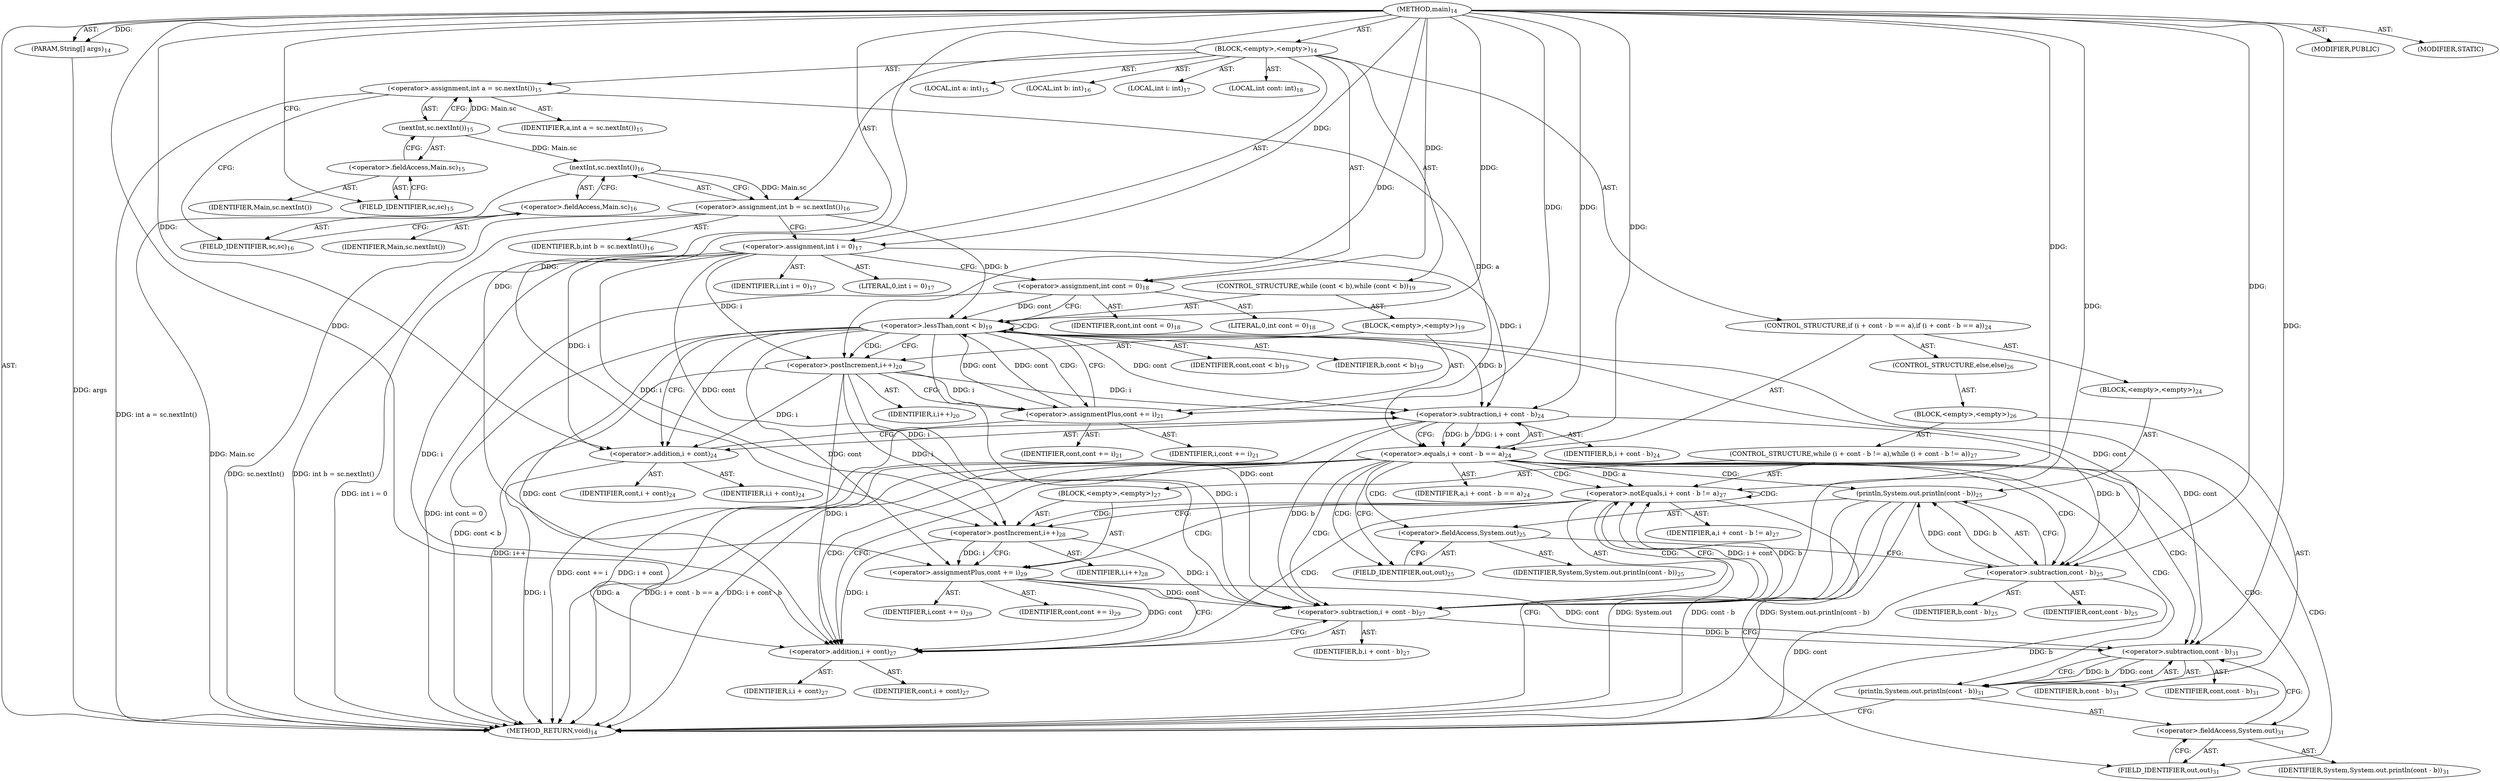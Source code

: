 digraph "main" {  
"23" [label = <(METHOD,main)<SUB>14</SUB>> ]
"24" [label = <(PARAM,String[] args)<SUB>14</SUB>> ]
"25" [label = <(BLOCK,&lt;empty&gt;,&lt;empty&gt;)<SUB>14</SUB>> ]
"26" [label = <(LOCAL,int a: int)<SUB>15</SUB>> ]
"27" [label = <(&lt;operator&gt;.assignment,int a = sc.nextInt())<SUB>15</SUB>> ]
"28" [label = <(IDENTIFIER,a,int a = sc.nextInt())<SUB>15</SUB>> ]
"29" [label = <(nextInt,sc.nextInt())<SUB>15</SUB>> ]
"30" [label = <(&lt;operator&gt;.fieldAccess,Main.sc)<SUB>15</SUB>> ]
"31" [label = <(IDENTIFIER,Main,sc.nextInt())> ]
"32" [label = <(FIELD_IDENTIFIER,sc,sc)<SUB>15</SUB>> ]
"33" [label = <(LOCAL,int b: int)<SUB>16</SUB>> ]
"34" [label = <(&lt;operator&gt;.assignment,int b = sc.nextInt())<SUB>16</SUB>> ]
"35" [label = <(IDENTIFIER,b,int b = sc.nextInt())<SUB>16</SUB>> ]
"36" [label = <(nextInt,sc.nextInt())<SUB>16</SUB>> ]
"37" [label = <(&lt;operator&gt;.fieldAccess,Main.sc)<SUB>16</SUB>> ]
"38" [label = <(IDENTIFIER,Main,sc.nextInt())> ]
"39" [label = <(FIELD_IDENTIFIER,sc,sc)<SUB>16</SUB>> ]
"40" [label = <(LOCAL,int i: int)<SUB>17</SUB>> ]
"41" [label = <(&lt;operator&gt;.assignment,int i = 0)<SUB>17</SUB>> ]
"42" [label = <(IDENTIFIER,i,int i = 0)<SUB>17</SUB>> ]
"43" [label = <(LITERAL,0,int i = 0)<SUB>17</SUB>> ]
"44" [label = <(LOCAL,int cont: int)<SUB>18</SUB>> ]
"45" [label = <(&lt;operator&gt;.assignment,int cont = 0)<SUB>18</SUB>> ]
"46" [label = <(IDENTIFIER,cont,int cont = 0)<SUB>18</SUB>> ]
"47" [label = <(LITERAL,0,int cont = 0)<SUB>18</SUB>> ]
"48" [label = <(CONTROL_STRUCTURE,while (cont &lt; b),while (cont &lt; b))<SUB>19</SUB>> ]
"49" [label = <(&lt;operator&gt;.lessThan,cont &lt; b)<SUB>19</SUB>> ]
"50" [label = <(IDENTIFIER,cont,cont &lt; b)<SUB>19</SUB>> ]
"51" [label = <(IDENTIFIER,b,cont &lt; b)<SUB>19</SUB>> ]
"52" [label = <(BLOCK,&lt;empty&gt;,&lt;empty&gt;)<SUB>19</SUB>> ]
"53" [label = <(&lt;operator&gt;.postIncrement,i++)<SUB>20</SUB>> ]
"54" [label = <(IDENTIFIER,i,i++)<SUB>20</SUB>> ]
"55" [label = <(&lt;operator&gt;.assignmentPlus,cont += i)<SUB>21</SUB>> ]
"56" [label = <(IDENTIFIER,cont,cont += i)<SUB>21</SUB>> ]
"57" [label = <(IDENTIFIER,i,cont += i)<SUB>21</SUB>> ]
"58" [label = <(CONTROL_STRUCTURE,if (i + cont - b == a),if (i + cont - b == a))<SUB>24</SUB>> ]
"59" [label = <(&lt;operator&gt;.equals,i + cont - b == a)<SUB>24</SUB>> ]
"60" [label = <(&lt;operator&gt;.subtraction,i + cont - b)<SUB>24</SUB>> ]
"61" [label = <(&lt;operator&gt;.addition,i + cont)<SUB>24</SUB>> ]
"62" [label = <(IDENTIFIER,i,i + cont)<SUB>24</SUB>> ]
"63" [label = <(IDENTIFIER,cont,i + cont)<SUB>24</SUB>> ]
"64" [label = <(IDENTIFIER,b,i + cont - b)<SUB>24</SUB>> ]
"65" [label = <(IDENTIFIER,a,i + cont - b == a)<SUB>24</SUB>> ]
"66" [label = <(BLOCK,&lt;empty&gt;,&lt;empty&gt;)<SUB>24</SUB>> ]
"67" [label = <(println,System.out.println(cont - b))<SUB>25</SUB>> ]
"68" [label = <(&lt;operator&gt;.fieldAccess,System.out)<SUB>25</SUB>> ]
"69" [label = <(IDENTIFIER,System,System.out.println(cont - b))<SUB>25</SUB>> ]
"70" [label = <(FIELD_IDENTIFIER,out,out)<SUB>25</SUB>> ]
"71" [label = <(&lt;operator&gt;.subtraction,cont - b)<SUB>25</SUB>> ]
"72" [label = <(IDENTIFIER,cont,cont - b)<SUB>25</SUB>> ]
"73" [label = <(IDENTIFIER,b,cont - b)<SUB>25</SUB>> ]
"74" [label = <(CONTROL_STRUCTURE,else,else)<SUB>26</SUB>> ]
"75" [label = <(BLOCK,&lt;empty&gt;,&lt;empty&gt;)<SUB>26</SUB>> ]
"76" [label = <(CONTROL_STRUCTURE,while (i + cont - b != a),while (i + cont - b != a))<SUB>27</SUB>> ]
"77" [label = <(&lt;operator&gt;.notEquals,i + cont - b != a)<SUB>27</SUB>> ]
"78" [label = <(&lt;operator&gt;.subtraction,i + cont - b)<SUB>27</SUB>> ]
"79" [label = <(&lt;operator&gt;.addition,i + cont)<SUB>27</SUB>> ]
"80" [label = <(IDENTIFIER,i,i + cont)<SUB>27</SUB>> ]
"81" [label = <(IDENTIFIER,cont,i + cont)<SUB>27</SUB>> ]
"82" [label = <(IDENTIFIER,b,i + cont - b)<SUB>27</SUB>> ]
"83" [label = <(IDENTIFIER,a,i + cont - b != a)<SUB>27</SUB>> ]
"84" [label = <(BLOCK,&lt;empty&gt;,&lt;empty&gt;)<SUB>27</SUB>> ]
"85" [label = <(&lt;operator&gt;.postIncrement,i++)<SUB>28</SUB>> ]
"86" [label = <(IDENTIFIER,i,i++)<SUB>28</SUB>> ]
"87" [label = <(&lt;operator&gt;.assignmentPlus,cont += i)<SUB>29</SUB>> ]
"88" [label = <(IDENTIFIER,cont,cont += i)<SUB>29</SUB>> ]
"89" [label = <(IDENTIFIER,i,cont += i)<SUB>29</SUB>> ]
"90" [label = <(println,System.out.println(cont - b))<SUB>31</SUB>> ]
"91" [label = <(&lt;operator&gt;.fieldAccess,System.out)<SUB>31</SUB>> ]
"92" [label = <(IDENTIFIER,System,System.out.println(cont - b))<SUB>31</SUB>> ]
"93" [label = <(FIELD_IDENTIFIER,out,out)<SUB>31</SUB>> ]
"94" [label = <(&lt;operator&gt;.subtraction,cont - b)<SUB>31</SUB>> ]
"95" [label = <(IDENTIFIER,cont,cont - b)<SUB>31</SUB>> ]
"96" [label = <(IDENTIFIER,b,cont - b)<SUB>31</SUB>> ]
"97" [label = <(MODIFIER,PUBLIC)> ]
"98" [label = <(MODIFIER,STATIC)> ]
"99" [label = <(METHOD_RETURN,void)<SUB>14</SUB>> ]
  "23" -> "24"  [ label = "AST: "] 
  "23" -> "25"  [ label = "AST: "] 
  "23" -> "97"  [ label = "AST: "] 
  "23" -> "98"  [ label = "AST: "] 
  "23" -> "99"  [ label = "AST: "] 
  "25" -> "26"  [ label = "AST: "] 
  "25" -> "27"  [ label = "AST: "] 
  "25" -> "33"  [ label = "AST: "] 
  "25" -> "34"  [ label = "AST: "] 
  "25" -> "40"  [ label = "AST: "] 
  "25" -> "41"  [ label = "AST: "] 
  "25" -> "44"  [ label = "AST: "] 
  "25" -> "45"  [ label = "AST: "] 
  "25" -> "48"  [ label = "AST: "] 
  "25" -> "58"  [ label = "AST: "] 
  "27" -> "28"  [ label = "AST: "] 
  "27" -> "29"  [ label = "AST: "] 
  "29" -> "30"  [ label = "AST: "] 
  "30" -> "31"  [ label = "AST: "] 
  "30" -> "32"  [ label = "AST: "] 
  "34" -> "35"  [ label = "AST: "] 
  "34" -> "36"  [ label = "AST: "] 
  "36" -> "37"  [ label = "AST: "] 
  "37" -> "38"  [ label = "AST: "] 
  "37" -> "39"  [ label = "AST: "] 
  "41" -> "42"  [ label = "AST: "] 
  "41" -> "43"  [ label = "AST: "] 
  "45" -> "46"  [ label = "AST: "] 
  "45" -> "47"  [ label = "AST: "] 
  "48" -> "49"  [ label = "AST: "] 
  "48" -> "52"  [ label = "AST: "] 
  "49" -> "50"  [ label = "AST: "] 
  "49" -> "51"  [ label = "AST: "] 
  "52" -> "53"  [ label = "AST: "] 
  "52" -> "55"  [ label = "AST: "] 
  "53" -> "54"  [ label = "AST: "] 
  "55" -> "56"  [ label = "AST: "] 
  "55" -> "57"  [ label = "AST: "] 
  "58" -> "59"  [ label = "AST: "] 
  "58" -> "66"  [ label = "AST: "] 
  "58" -> "74"  [ label = "AST: "] 
  "59" -> "60"  [ label = "AST: "] 
  "59" -> "65"  [ label = "AST: "] 
  "60" -> "61"  [ label = "AST: "] 
  "60" -> "64"  [ label = "AST: "] 
  "61" -> "62"  [ label = "AST: "] 
  "61" -> "63"  [ label = "AST: "] 
  "66" -> "67"  [ label = "AST: "] 
  "67" -> "68"  [ label = "AST: "] 
  "67" -> "71"  [ label = "AST: "] 
  "68" -> "69"  [ label = "AST: "] 
  "68" -> "70"  [ label = "AST: "] 
  "71" -> "72"  [ label = "AST: "] 
  "71" -> "73"  [ label = "AST: "] 
  "74" -> "75"  [ label = "AST: "] 
  "75" -> "76"  [ label = "AST: "] 
  "75" -> "90"  [ label = "AST: "] 
  "76" -> "77"  [ label = "AST: "] 
  "76" -> "84"  [ label = "AST: "] 
  "77" -> "78"  [ label = "AST: "] 
  "77" -> "83"  [ label = "AST: "] 
  "78" -> "79"  [ label = "AST: "] 
  "78" -> "82"  [ label = "AST: "] 
  "79" -> "80"  [ label = "AST: "] 
  "79" -> "81"  [ label = "AST: "] 
  "84" -> "85"  [ label = "AST: "] 
  "84" -> "87"  [ label = "AST: "] 
  "85" -> "86"  [ label = "AST: "] 
  "87" -> "88"  [ label = "AST: "] 
  "87" -> "89"  [ label = "AST: "] 
  "90" -> "91"  [ label = "AST: "] 
  "90" -> "94"  [ label = "AST: "] 
  "91" -> "92"  [ label = "AST: "] 
  "91" -> "93"  [ label = "AST: "] 
  "94" -> "95"  [ label = "AST: "] 
  "94" -> "96"  [ label = "AST: "] 
  "27" -> "39"  [ label = "CFG: "] 
  "34" -> "41"  [ label = "CFG: "] 
  "41" -> "45"  [ label = "CFG: "] 
  "45" -> "49"  [ label = "CFG: "] 
  "29" -> "27"  [ label = "CFG: "] 
  "36" -> "34"  [ label = "CFG: "] 
  "49" -> "53"  [ label = "CFG: "] 
  "49" -> "61"  [ label = "CFG: "] 
  "59" -> "70"  [ label = "CFG: "] 
  "59" -> "79"  [ label = "CFG: "] 
  "30" -> "29"  [ label = "CFG: "] 
  "37" -> "36"  [ label = "CFG: "] 
  "53" -> "55"  [ label = "CFG: "] 
  "55" -> "49"  [ label = "CFG: "] 
  "60" -> "59"  [ label = "CFG: "] 
  "67" -> "99"  [ label = "CFG: "] 
  "32" -> "30"  [ label = "CFG: "] 
  "39" -> "37"  [ label = "CFG: "] 
  "61" -> "60"  [ label = "CFG: "] 
  "68" -> "71"  [ label = "CFG: "] 
  "71" -> "67"  [ label = "CFG: "] 
  "90" -> "99"  [ label = "CFG: "] 
  "70" -> "68"  [ label = "CFG: "] 
  "77" -> "85"  [ label = "CFG: "] 
  "77" -> "93"  [ label = "CFG: "] 
  "91" -> "94"  [ label = "CFG: "] 
  "94" -> "90"  [ label = "CFG: "] 
  "78" -> "77"  [ label = "CFG: "] 
  "85" -> "87"  [ label = "CFG: "] 
  "87" -> "79"  [ label = "CFG: "] 
  "93" -> "91"  [ label = "CFG: "] 
  "79" -> "78"  [ label = "CFG: "] 
  "23" -> "32"  [ label = "CFG: "] 
  "24" -> "99"  [ label = "DDG: args"] 
  "27" -> "99"  [ label = "DDG: int a = sc.nextInt()"] 
  "36" -> "99"  [ label = "DDG: Main.sc"] 
  "34" -> "99"  [ label = "DDG: sc.nextInt()"] 
  "34" -> "99"  [ label = "DDG: int b = sc.nextInt()"] 
  "41" -> "99"  [ label = "DDG: int i = 0"] 
  "45" -> "99"  [ label = "DDG: int cont = 0"] 
  "49" -> "99"  [ label = "DDG: cont &lt; b"] 
  "61" -> "99"  [ label = "DDG: i"] 
  "60" -> "99"  [ label = "DDG: i + cont"] 
  "59" -> "99"  [ label = "DDG: i + cont - b"] 
  "59" -> "99"  [ label = "DDG: a"] 
  "59" -> "99"  [ label = "DDG: i + cont - b == a"] 
  "67" -> "99"  [ label = "DDG: System.out"] 
  "71" -> "99"  [ label = "DDG: cont"] 
  "71" -> "99"  [ label = "DDG: b"] 
  "67" -> "99"  [ label = "DDG: cont - b"] 
  "67" -> "99"  [ label = "DDG: System.out.println(cont - b)"] 
  "53" -> "99"  [ label = "DDG: i++"] 
  "55" -> "99"  [ label = "DDG: cont += i"] 
  "23" -> "24"  [ label = "DDG: "] 
  "29" -> "27"  [ label = "DDG: Main.sc"] 
  "36" -> "34"  [ label = "DDG: Main.sc"] 
  "23" -> "41"  [ label = "DDG: "] 
  "23" -> "45"  [ label = "DDG: "] 
  "29" -> "36"  [ label = "DDG: Main.sc"] 
  "45" -> "49"  [ label = "DDG: cont"] 
  "55" -> "49"  [ label = "DDG: cont"] 
  "23" -> "49"  [ label = "DDG: "] 
  "34" -> "49"  [ label = "DDG: b"] 
  "53" -> "55"  [ label = "DDG: i"] 
  "23" -> "55"  [ label = "DDG: "] 
  "60" -> "59"  [ label = "DDG: i + cont"] 
  "60" -> "59"  [ label = "DDG: b"] 
  "27" -> "59"  [ label = "DDG: a"] 
  "23" -> "59"  [ label = "DDG: "] 
  "41" -> "53"  [ label = "DDG: i"] 
  "23" -> "53"  [ label = "DDG: "] 
  "49" -> "55"  [ label = "DDG: cont"] 
  "41" -> "60"  [ label = "DDG: i"] 
  "23" -> "60"  [ label = "DDG: "] 
  "53" -> "60"  [ label = "DDG: i"] 
  "49" -> "60"  [ label = "DDG: cont"] 
  "49" -> "60"  [ label = "DDG: b"] 
  "71" -> "67"  [ label = "DDG: cont"] 
  "71" -> "67"  [ label = "DDG: b"] 
  "41" -> "61"  [ label = "DDG: i"] 
  "23" -> "61"  [ label = "DDG: "] 
  "53" -> "61"  [ label = "DDG: i"] 
  "49" -> "61"  [ label = "DDG: cont"] 
  "23" -> "71"  [ label = "DDG: "] 
  "49" -> "71"  [ label = "DDG: cont"] 
  "60" -> "71"  [ label = "DDG: b"] 
  "94" -> "90"  [ label = "DDG: cont"] 
  "94" -> "90"  [ label = "DDG: b"] 
  "78" -> "77"  [ label = "DDG: i + cont"] 
  "78" -> "77"  [ label = "DDG: b"] 
  "59" -> "77"  [ label = "DDG: a"] 
  "23" -> "77"  [ label = "DDG: "] 
  "85" -> "87"  [ label = "DDG: i"] 
  "23" -> "87"  [ label = "DDG: "] 
  "23" -> "94"  [ label = "DDG: "] 
  "87" -> "94"  [ label = "DDG: cont"] 
  "49" -> "94"  [ label = "DDG: cont"] 
  "78" -> "94"  [ label = "DDG: b"] 
  "23" -> "78"  [ label = "DDG: "] 
  "41" -> "78"  [ label = "DDG: i"] 
  "53" -> "78"  [ label = "DDG: i"] 
  "85" -> "78"  [ label = "DDG: i"] 
  "87" -> "78"  [ label = "DDG: cont"] 
  "49" -> "78"  [ label = "DDG: cont"] 
  "60" -> "78"  [ label = "DDG: b"] 
  "23" -> "85"  [ label = "DDG: "] 
  "41" -> "85"  [ label = "DDG: i"] 
  "53" -> "85"  [ label = "DDG: i"] 
  "49" -> "87"  [ label = "DDG: cont"] 
  "23" -> "79"  [ label = "DDG: "] 
  "41" -> "79"  [ label = "DDG: i"] 
  "53" -> "79"  [ label = "DDG: i"] 
  "85" -> "79"  [ label = "DDG: i"] 
  "87" -> "79"  [ label = "DDG: cont"] 
  "49" -> "79"  [ label = "DDG: cont"] 
  "49" -> "49"  [ label = "CDG: "] 
  "49" -> "53"  [ label = "CDG: "] 
  "49" -> "55"  [ label = "CDG: "] 
  "59" -> "94"  [ label = "CDG: "] 
  "59" -> "68"  [ label = "CDG: "] 
  "59" -> "77"  [ label = "CDG: "] 
  "59" -> "71"  [ label = "CDG: "] 
  "59" -> "67"  [ label = "CDG: "] 
  "59" -> "70"  [ label = "CDG: "] 
  "59" -> "91"  [ label = "CDG: "] 
  "59" -> "93"  [ label = "CDG: "] 
  "59" -> "90"  [ label = "CDG: "] 
  "59" -> "78"  [ label = "CDG: "] 
  "59" -> "79"  [ label = "CDG: "] 
  "77" -> "77"  [ label = "CDG: "] 
  "77" -> "85"  [ label = "CDG: "] 
  "77" -> "87"  [ label = "CDG: "] 
  "77" -> "78"  [ label = "CDG: "] 
  "77" -> "79"  [ label = "CDG: "] 
}
